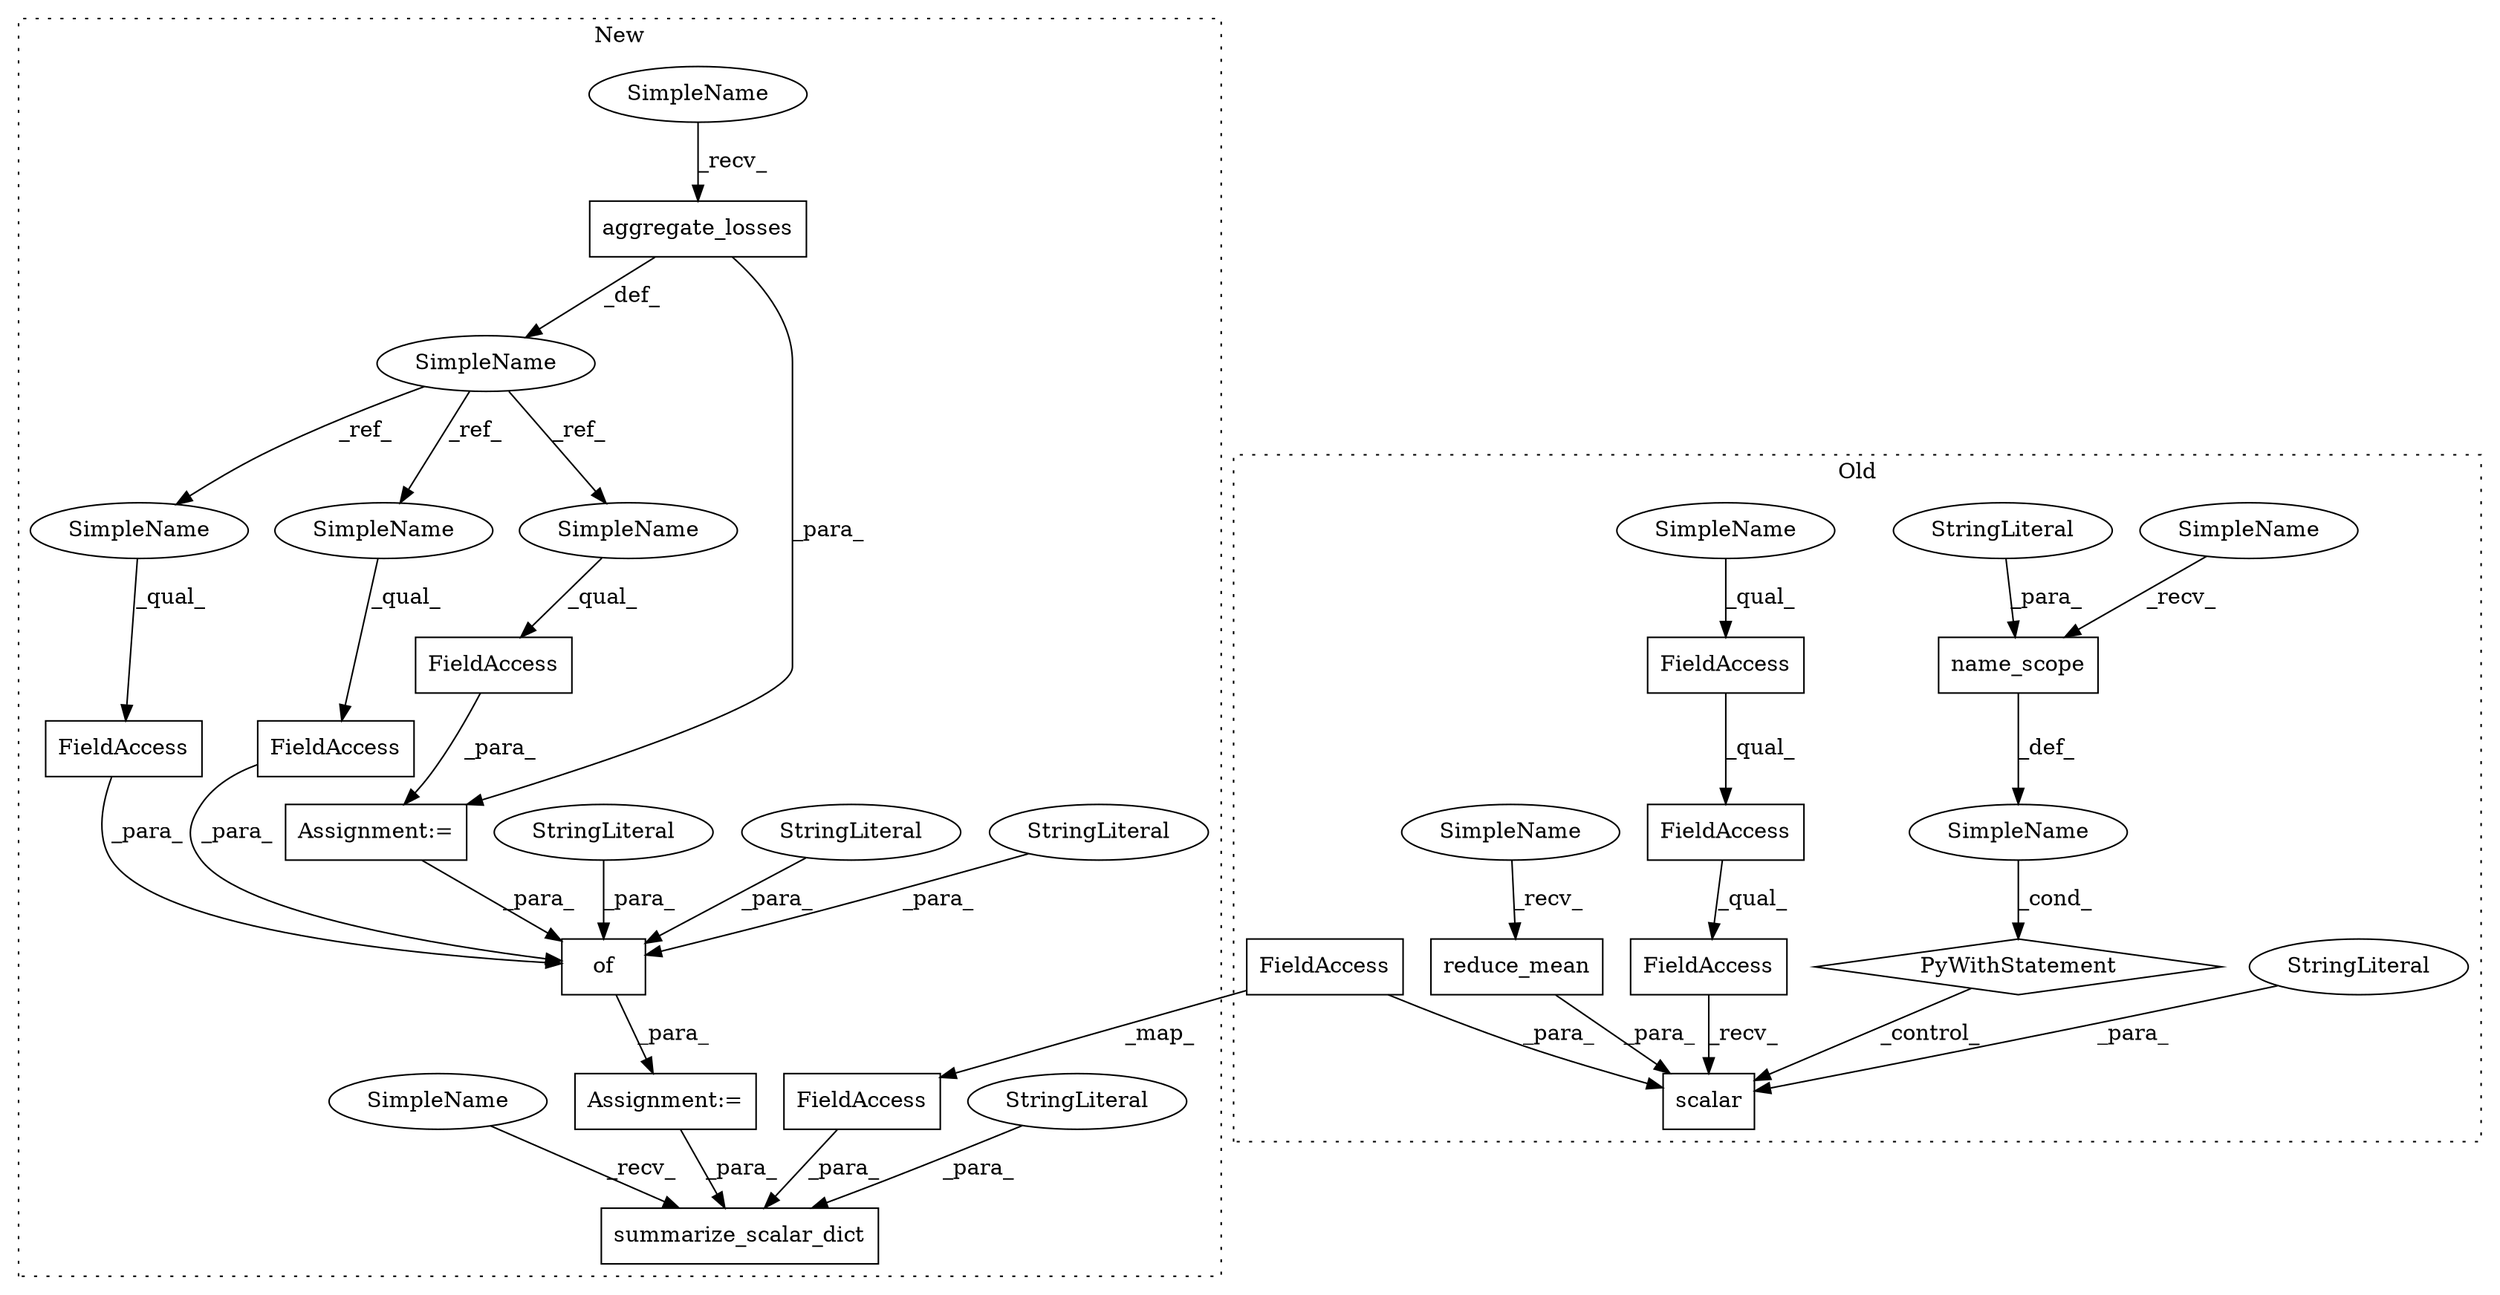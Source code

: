 digraph G {
subgraph cluster0 {
1 [label="reduce_mean" a="32" s="8856,8995" l="12,1" shape="box"];
4 [label="FieldAccess" a="22" s="9230" l="17" shape="box"];
8 [label="name_scope" a="32" s="9197,9217" l="11,1" shape="box"];
9 [label="PyWithStatement" a="104" s="9176,9218" l="10,2" shape="diamond"];
10 [label="SimpleName" a="42" s="" l="" shape="ellipse"];
11 [label="scalar" a="32" s="9259,9315" l="7,1" shape="box"];
12 [label="StringLiteral" a="45" s="9266" l="13" shape="ellipse"];
13 [label="StringLiteral" a="45" s="9208" l="9" shape="ellipse"];
15 [label="FieldAccess" a="22" s="9230" l="20" shape="box"];
19 [label="FieldAccess" a="22" s="9230" l="28" shape="box"];
24 [label="FieldAccess" a="22" s="9292" l="23" shape="box"];
29 [label="SimpleName" a="42" s="9186" l="10" shape="ellipse"];
30 [label="SimpleName" a="42" s="9230" l="10" shape="ellipse"];
31 [label="SimpleName" a="42" s="8845" l="10" shape="ellipse"];
label = "Old";
style="dotted";
}
subgraph cluster1 {
2 [label="of" a="32" s="9333,9426" l="3,1" shape="box"];
3 [label="StringLiteral" a="45" s="9336" l="13" shape="ellipse"];
5 [label="aggregate_losses" a="32" s="9219,9270" l="17,1" shape="box"];
6 [label="StringLiteral" a="45" s="9368" l="10" shape="ellipse"];
7 [label="StringLiteral" a="45" s="9403" l="12" shape="ellipse"];
14 [label="summarize_scalar_dict" a="32" s="9442,9509" l="22,1" shape="box"];
16 [label="FieldAccess" a="22" s="9379" l="23" shape="box"];
17 [label="SimpleName" a="42" s="9203" l="8" shape="ellipse"];
18 [label="FieldAccess" a="22" s="9290" l="19" shape="box"];
20 [label="FieldAccess" a="22" s="9350" l="17" shape="box"];
21 [label="StringLiteral" a="45" s="9500" l="9" shape="ellipse"];
22 [label="Assignment:=" a="7" s="9328" l="1" shape="box"];
23 [label="Assignment:=" a="7" s="9289" l="1" shape="box"];
25 [label="FieldAccess" a="22" s="9476" l="23" shape="box"];
26 [label="SimpleName" a="42" s="9290" l="8" shape="ellipse"];
27 [label="SimpleName" a="42" s="9350" l="8" shape="ellipse"];
28 [label="SimpleName" a="42" s="9379" l="8" shape="ellipse"];
32 [label="SimpleName" a="42" s="9212" l="6" shape="ellipse"];
33 [label="SimpleName" a="42" s="9435" l="6" shape="ellipse"];
label = "New";
style="dotted";
}
1 -> 11 [label="_para_"];
2 -> 22 [label="_para_"];
3 -> 2 [label="_para_"];
4 -> 15 [label="_qual_"];
5 -> 23 [label="_para_"];
5 -> 17 [label="_def_"];
6 -> 2 [label="_para_"];
7 -> 2 [label="_para_"];
8 -> 10 [label="_def_"];
9 -> 11 [label="_control_"];
10 -> 9 [label="_cond_"];
12 -> 11 [label="_para_"];
13 -> 8 [label="_para_"];
15 -> 19 [label="_qual_"];
16 -> 2 [label="_para_"];
17 -> 26 [label="_ref_"];
17 -> 27 [label="_ref_"];
17 -> 28 [label="_ref_"];
18 -> 23 [label="_para_"];
19 -> 11 [label="_recv_"];
20 -> 2 [label="_para_"];
21 -> 14 [label="_para_"];
22 -> 14 [label="_para_"];
23 -> 2 [label="_para_"];
24 -> 25 [label="_map_"];
24 -> 11 [label="_para_"];
25 -> 14 [label="_para_"];
26 -> 18 [label="_qual_"];
27 -> 20 [label="_qual_"];
28 -> 16 [label="_qual_"];
29 -> 8 [label="_recv_"];
30 -> 4 [label="_qual_"];
31 -> 1 [label="_recv_"];
32 -> 5 [label="_recv_"];
33 -> 14 [label="_recv_"];
}